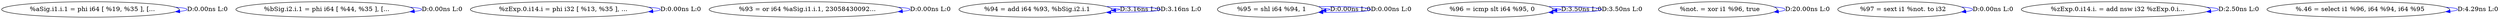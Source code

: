 digraph {
Node0x3494180[label="  %aSig.i1.i.1 = phi i64 [ %19, %35 ], [..."];
Node0x3494180 -> Node0x3494180[label="D:0.00ns L:0",color=blue];
Node0x3494260[label="  %bSig.i2.i.1 = phi i64 [ %44, %35 ], [..."];
Node0x3494260 -> Node0x3494260[label="D:0.00ns L:0",color=blue];
Node0x3494340[label="  %zExp.0.i14.i = phi i32 [ %13, %35 ], ..."];
Node0x3494340 -> Node0x3494340[label="D:0.00ns L:0",color=blue];
Node0x3494420[label="  %93 = or i64 %aSig.i1.i.1, 23058430092..."];
Node0x3494420 -> Node0x3494420[label="D:0.00ns L:0",color=blue];
Node0x3494500[label="  %94 = add i64 %93, %bSig.i2.i.1"];
Node0x3494500 -> Node0x3494500[label="D:3.16ns L:0",color=blue];
Node0x3494500 -> Node0x3494500[label="D:3.16ns L:0",color=blue];
Node0x34945e0[label="  %95 = shl i64 %94, 1"];
Node0x34945e0 -> Node0x34945e0[label="D:0.00ns L:0",color=blue];
Node0x34945e0 -> Node0x34945e0[label="D:0.00ns L:0",color=blue];
Node0x34946c0[label="  %96 = icmp slt i64 %95, 0"];
Node0x34946c0 -> Node0x34946c0[label="D:3.50ns L:0",color=blue];
Node0x34946c0 -> Node0x34946c0[label="D:3.50ns L:0",color=blue];
Node0x34947a0[label="  %not. = xor i1 %96, true"];
Node0x34947a0 -> Node0x34947a0[label="D:20.00ns L:0",color=blue];
Node0x3494880[label="  %97 = sext i1 %not. to i32"];
Node0x3494880 -> Node0x3494880[label="D:0.00ns L:0",color=blue];
Node0x3494960[label="  %zExp.0.i14.i. = add nsw i32 %zExp.0.i..."];
Node0x3494960 -> Node0x3494960[label="D:2.50ns L:0",color=blue];
Node0x3494a40[label="  %.46 = select i1 %96, i64 %94, i64 %95"];
Node0x3494a40 -> Node0x3494a40[label="D:4.29ns L:0",color=blue];
}
